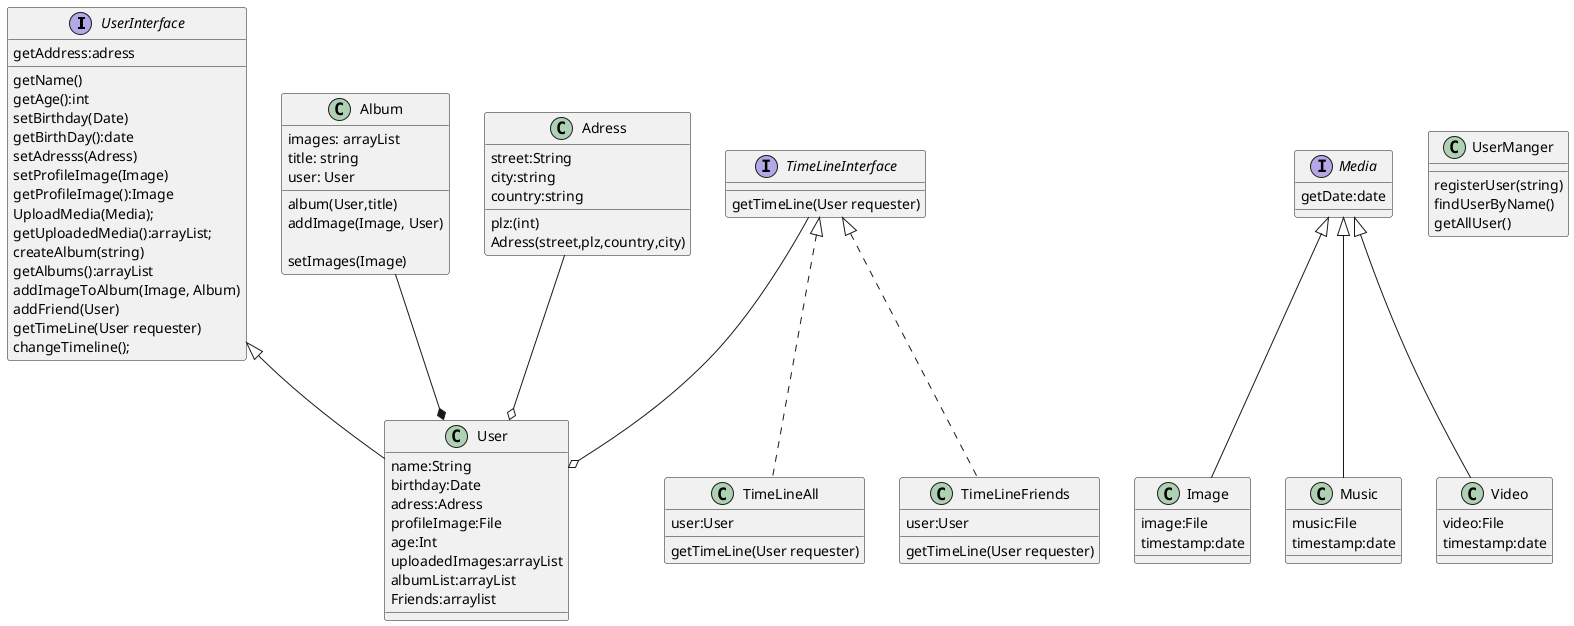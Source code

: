 @startuml
'https://plantuml.com/class-diagram

Interface UserInterface{
getName()
getAge():int
setBirthday(Date)
getBirthDay():date
setAdresss(Adress)
getAddress:adress
setProfileImage(Image)
getProfileImage():Image
 UploadMedia(Media);
 getUploadedMedia():arrayList;
createAlbum(string)
getAlbums():arrayList
addImageToAlbum(Image, Album)
addFriend(User)
getTimeLine(User requester)
changeTimeline();
}

Class User{
name:String
birthday:Date
adress:Adress
profileImage:File
age:Int
uploadedImages:arrayList
albumList:arrayList
Friends:arraylist

}

Interface Media{
getDate:date
}
class Image{
image:File
timestamp:date
}
class Music{
music:File
timestamp:date
}
class Video{
video:File
timestamp:date
}
class Album{
images: arrayList
title: string
user: User
album(User,title)
addImage(Image, User)

setImages(Image)

}
class Adress{
street:String
plz:(int)
city:string
country:string
Adress(street,plz,country,city)
}

Class UserManger{
registerUser(string)
findUserByName()
getAllUser()
}

Interface TimeLineInterface{
getTimeLine(User requester)
}

class TimeLineAll Implements TimeLineInterface{
user:User
getTimeLine(User requester)
}

class TimeLineFriends Implements TimeLineInterface{
user:User


getTimeLine(User requester)
}
Media <|--  Image
Media <|--  Video
Media <|--  Music
Adress --o User
TimeLineInterface --o User
Album  --* User
UserInterface <|-- User





@enduml